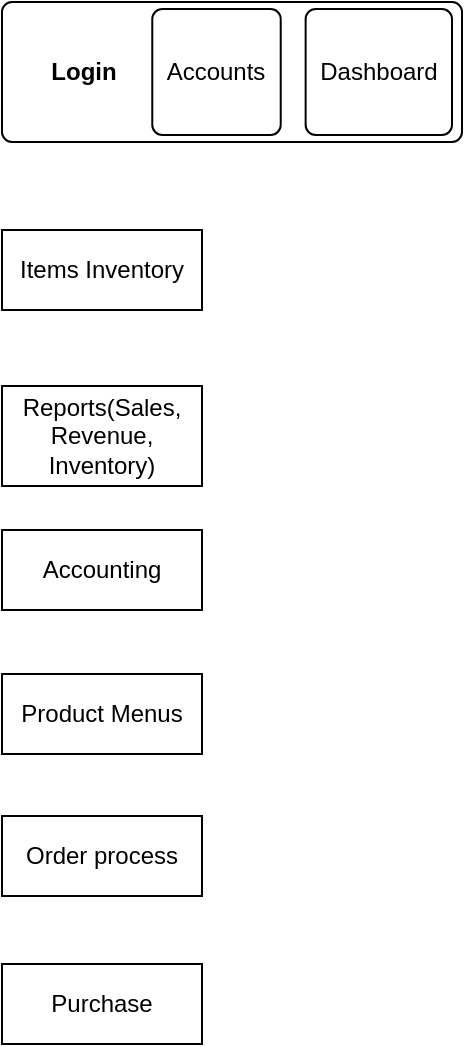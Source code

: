 <mxfile version="14.6.12" type="device"><diagram id="CPkKFqLbUwepgzLZ9YZp" name="Page-1"><mxGraphModel dx="1102" dy="614" grid="1" gridSize="10" guides="1" tooltips="1" connect="1" arrows="1" fold="1" page="1" pageScale="1" pageWidth="850" pageHeight="1100" math="0" shadow="0"><root><mxCell id="0"/><mxCell id="1" parent="0"/><mxCell id="hFZv-nxf3yxfYZvso2Ja-1" value="Purchase" style="whiteSpace=wrap;html=1;align=center;" vertex="1" parent="1"><mxGeometry x="30" y="491" width="100" height="40" as="geometry"/></mxCell><mxCell id="hFZv-nxf3yxfYZvso2Ja-3" value="Items Inventory" style="whiteSpace=wrap;html=1;align=center;" vertex="1" parent="1"><mxGeometry x="30" y="124" width="100" height="40" as="geometry"/></mxCell><mxCell id="hFZv-nxf3yxfYZvso2Ja-4" value="Reports(Sales, Revenue, Inventory)" style="whiteSpace=wrap;html=1;align=center;" vertex="1" parent="1"><mxGeometry x="30" y="202" width="100" height="50" as="geometry"/></mxCell><mxCell id="hFZv-nxf3yxfYZvso2Ja-5" value="Accounting" style="whiteSpace=wrap;html=1;align=center;" vertex="1" parent="1"><mxGeometry x="30" y="274" width="100" height="40" as="geometry"/></mxCell><mxCell id="hFZv-nxf3yxfYZvso2Ja-6" value="Product Menus&lt;span style=&quot;color: rgba(0 , 0 , 0 , 0) ; font-family: monospace ; font-size: 0px&quot;&gt;%3CmxGraphModel%3E%3Croot%3E%3CmxCell%20id%3D%220%22%2F%3E%3CmxCell%20id%3D%221%22%20parent%3D%220%22%2F%3E%3CmxCell%20id%3D%222%22%20value%3D%22Entity%22%20style%3D%22whiteSpace%3Dwrap%3Bhtml%3D1%3Balign%3Dcenter%3B%22%20vertex%3D%221%22%20parent%3D%221%22%3E%3CmxGeometry%20x%3D%22160%22%20y%3D%2250%22%20width%3D%22100%22%20height%3D%2240%22%20as%3D%22geometry%22%2F%3E%3C%2FmxCell%3E%3C%2Froot%3E%3C%2FmxGraphModel%3E&lt;/span&gt;" style="whiteSpace=wrap;html=1;align=center;" vertex="1" parent="1"><mxGeometry x="30" y="346" width="100" height="40" as="geometry"/></mxCell><mxCell id="hFZv-nxf3yxfYZvso2Ja-7" value="Order process" style="whiteSpace=wrap;html=1;align=center;" vertex="1" parent="1"><mxGeometry x="30" y="417" width="100" height="40" as="geometry"/></mxCell><mxCell id="hFZv-nxf3yxfYZvso2Ja-14" value="" style="rounded=1;absoluteArcSize=1;html=1;arcSize=10;" vertex="1" parent="1"><mxGeometry x="30" y="10" width="230" height="70" as="geometry"/></mxCell><mxCell id="hFZv-nxf3yxfYZvso2Ja-15" value="Login" style="html=1;shape=mxgraph.er.anchor;whiteSpace=wrap;fontStyle=1" vertex="1" parent="hFZv-nxf3yxfYZvso2Ja-14"><mxGeometry width="82.143" height="70" as="geometry"/></mxCell><mxCell id="hFZv-nxf3yxfYZvso2Ja-16" value="Accounts" style="rounded=1;absoluteArcSize=1;html=1;arcSize=10;whiteSpace=wrap;points=[];strokeColor=inherit;fillColor=inherit;" vertex="1" parent="hFZv-nxf3yxfYZvso2Ja-14"><mxGeometry x="75.141" y="3.5" width="64.222" height="63" as="geometry"/></mxCell><mxCell id="hFZv-nxf3yxfYZvso2Ja-23" value="Dashboard" style="rounded=1;absoluteArcSize=1;html=1;arcSize=10;whiteSpace=wrap;points=[];strokeColor=inherit;fillColor=inherit;" vertex="1" parent="hFZv-nxf3yxfYZvso2Ja-14"><mxGeometry x="151.818" y="3.5" width="73.182" height="63" as="geometry"/></mxCell></root></mxGraphModel></diagram></mxfile>